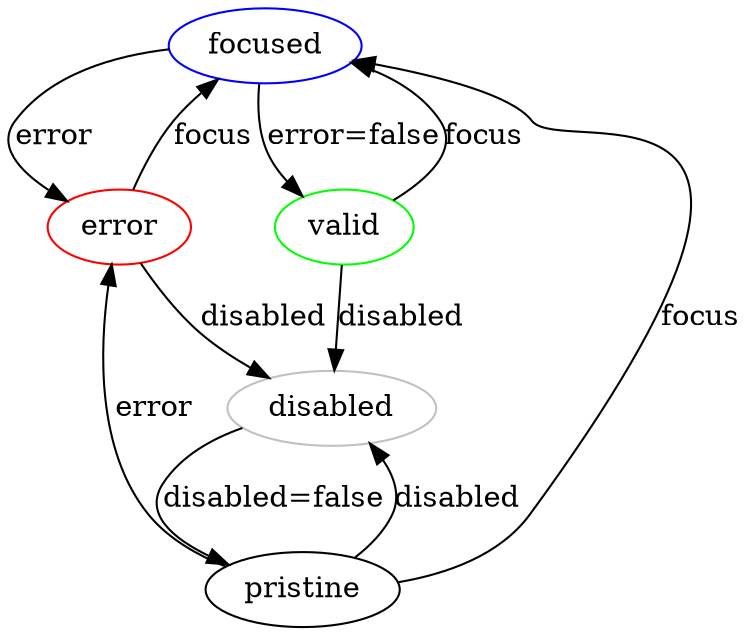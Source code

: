 digraph G {
    "focused" [color=blue]
    "error" [color=red]
    "valid" [color=green]
    "pristine"
    "disabled" [color=grey]
    "pristine" -> "focused" [label="focus"];
    "pristine" -> "error" [label="error"];
    "pristine" -> "disabled" [label="disabled"];
    "focused" -> "error" [label="error"];
    "focused" -> "valid" [label="error=false"];
    "error" -> "focused" [label="focus"]
    "error" -> "disabled" [label="disabled"];
    "valid" -> "disabled" [label="disabled"];
    "valid" -> "focused" [label="focus"];
    "disabled" -> "pristine" [label="disabled=false"];
}
